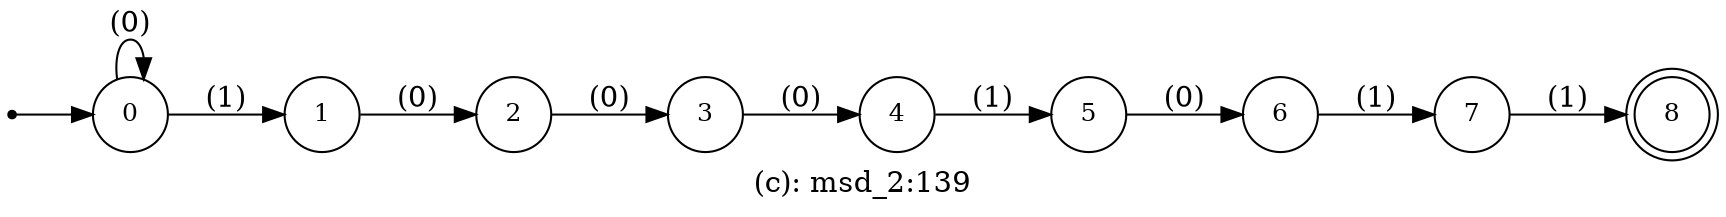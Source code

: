 digraph G {
label = "(c): msd_2:139";
rankdir = LR;
node [shape = circle, label="0", fontsize=12]0;
node [shape = circle, label="1", fontsize=12]1;
node [shape = circle, label="2", fontsize=12]2;
node [shape = circle, label="3", fontsize=12]3;
node [shape = circle, label="4", fontsize=12]4;
node [shape = circle, label="5", fontsize=12]5;
node [shape = circle, label="6", fontsize=12]6;
node [shape = circle, label="7", fontsize=12]7;
node [shape = doublecircle, label="8", fontsize=12]8;
node [shape = point ]; qi
qi ->0;
0 -> 0[ label = "(0)"];
0 -> 1[ label = "(1)"];
1 -> 2[ label = "(0)"];
2 -> 3[ label = "(0)"];
3 -> 4[ label = "(0)"];
4 -> 5[ label = "(1)"];
5 -> 6[ label = "(0)"];
6 -> 7[ label = "(1)"];
7 -> 8[ label = "(1)"];
}

